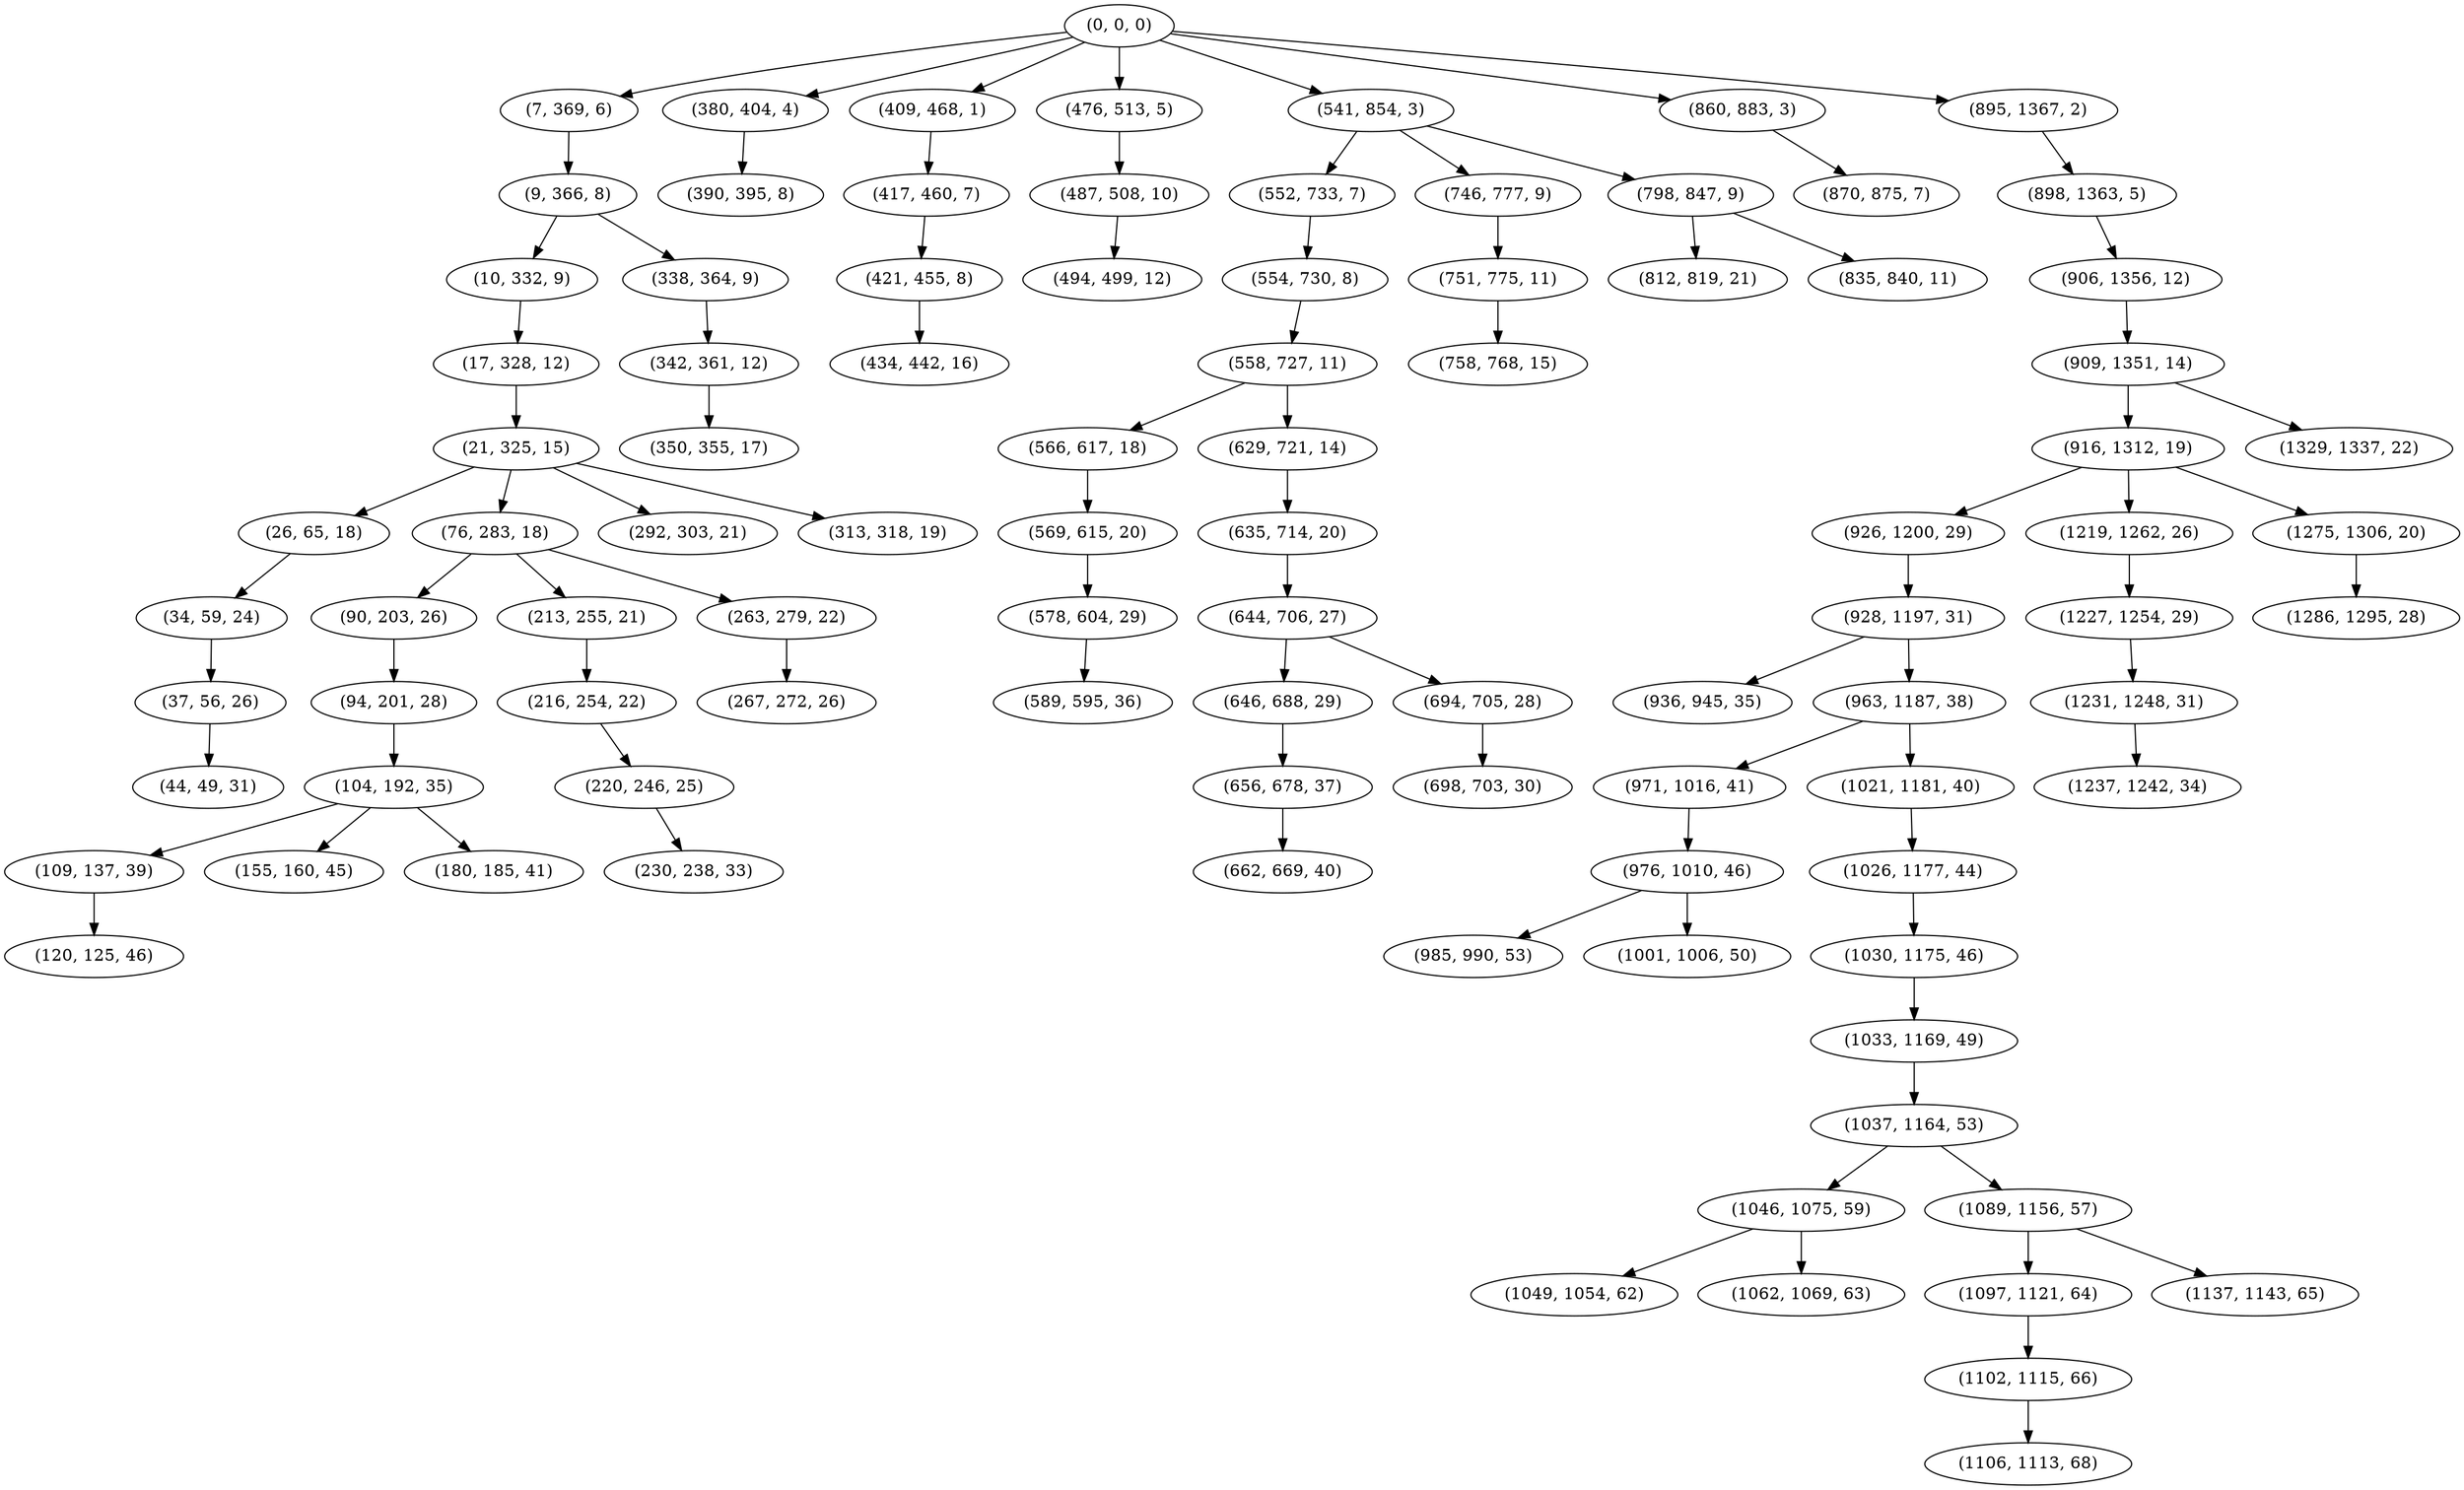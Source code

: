 digraph tree {
    "(0, 0, 0)";
    "(7, 369, 6)";
    "(9, 366, 8)";
    "(10, 332, 9)";
    "(17, 328, 12)";
    "(21, 325, 15)";
    "(26, 65, 18)";
    "(34, 59, 24)";
    "(37, 56, 26)";
    "(44, 49, 31)";
    "(76, 283, 18)";
    "(90, 203, 26)";
    "(94, 201, 28)";
    "(104, 192, 35)";
    "(109, 137, 39)";
    "(120, 125, 46)";
    "(155, 160, 45)";
    "(180, 185, 41)";
    "(213, 255, 21)";
    "(216, 254, 22)";
    "(220, 246, 25)";
    "(230, 238, 33)";
    "(263, 279, 22)";
    "(267, 272, 26)";
    "(292, 303, 21)";
    "(313, 318, 19)";
    "(338, 364, 9)";
    "(342, 361, 12)";
    "(350, 355, 17)";
    "(380, 404, 4)";
    "(390, 395, 8)";
    "(409, 468, 1)";
    "(417, 460, 7)";
    "(421, 455, 8)";
    "(434, 442, 16)";
    "(476, 513, 5)";
    "(487, 508, 10)";
    "(494, 499, 12)";
    "(541, 854, 3)";
    "(552, 733, 7)";
    "(554, 730, 8)";
    "(558, 727, 11)";
    "(566, 617, 18)";
    "(569, 615, 20)";
    "(578, 604, 29)";
    "(589, 595, 36)";
    "(629, 721, 14)";
    "(635, 714, 20)";
    "(644, 706, 27)";
    "(646, 688, 29)";
    "(656, 678, 37)";
    "(662, 669, 40)";
    "(694, 705, 28)";
    "(698, 703, 30)";
    "(746, 777, 9)";
    "(751, 775, 11)";
    "(758, 768, 15)";
    "(798, 847, 9)";
    "(812, 819, 21)";
    "(835, 840, 11)";
    "(860, 883, 3)";
    "(870, 875, 7)";
    "(895, 1367, 2)";
    "(898, 1363, 5)";
    "(906, 1356, 12)";
    "(909, 1351, 14)";
    "(916, 1312, 19)";
    "(926, 1200, 29)";
    "(928, 1197, 31)";
    "(936, 945, 35)";
    "(963, 1187, 38)";
    "(971, 1016, 41)";
    "(976, 1010, 46)";
    "(985, 990, 53)";
    "(1001, 1006, 50)";
    "(1021, 1181, 40)";
    "(1026, 1177, 44)";
    "(1030, 1175, 46)";
    "(1033, 1169, 49)";
    "(1037, 1164, 53)";
    "(1046, 1075, 59)";
    "(1049, 1054, 62)";
    "(1062, 1069, 63)";
    "(1089, 1156, 57)";
    "(1097, 1121, 64)";
    "(1102, 1115, 66)";
    "(1106, 1113, 68)";
    "(1137, 1143, 65)";
    "(1219, 1262, 26)";
    "(1227, 1254, 29)";
    "(1231, 1248, 31)";
    "(1237, 1242, 34)";
    "(1275, 1306, 20)";
    "(1286, 1295, 28)";
    "(1329, 1337, 22)";
    "(0, 0, 0)" -> "(7, 369, 6)";
    "(0, 0, 0)" -> "(380, 404, 4)";
    "(0, 0, 0)" -> "(409, 468, 1)";
    "(0, 0, 0)" -> "(476, 513, 5)";
    "(0, 0, 0)" -> "(541, 854, 3)";
    "(0, 0, 0)" -> "(860, 883, 3)";
    "(0, 0, 0)" -> "(895, 1367, 2)";
    "(7, 369, 6)" -> "(9, 366, 8)";
    "(9, 366, 8)" -> "(10, 332, 9)";
    "(9, 366, 8)" -> "(338, 364, 9)";
    "(10, 332, 9)" -> "(17, 328, 12)";
    "(17, 328, 12)" -> "(21, 325, 15)";
    "(21, 325, 15)" -> "(26, 65, 18)";
    "(21, 325, 15)" -> "(76, 283, 18)";
    "(21, 325, 15)" -> "(292, 303, 21)";
    "(21, 325, 15)" -> "(313, 318, 19)";
    "(26, 65, 18)" -> "(34, 59, 24)";
    "(34, 59, 24)" -> "(37, 56, 26)";
    "(37, 56, 26)" -> "(44, 49, 31)";
    "(76, 283, 18)" -> "(90, 203, 26)";
    "(76, 283, 18)" -> "(213, 255, 21)";
    "(76, 283, 18)" -> "(263, 279, 22)";
    "(90, 203, 26)" -> "(94, 201, 28)";
    "(94, 201, 28)" -> "(104, 192, 35)";
    "(104, 192, 35)" -> "(109, 137, 39)";
    "(104, 192, 35)" -> "(155, 160, 45)";
    "(104, 192, 35)" -> "(180, 185, 41)";
    "(109, 137, 39)" -> "(120, 125, 46)";
    "(213, 255, 21)" -> "(216, 254, 22)";
    "(216, 254, 22)" -> "(220, 246, 25)";
    "(220, 246, 25)" -> "(230, 238, 33)";
    "(263, 279, 22)" -> "(267, 272, 26)";
    "(338, 364, 9)" -> "(342, 361, 12)";
    "(342, 361, 12)" -> "(350, 355, 17)";
    "(380, 404, 4)" -> "(390, 395, 8)";
    "(409, 468, 1)" -> "(417, 460, 7)";
    "(417, 460, 7)" -> "(421, 455, 8)";
    "(421, 455, 8)" -> "(434, 442, 16)";
    "(476, 513, 5)" -> "(487, 508, 10)";
    "(487, 508, 10)" -> "(494, 499, 12)";
    "(541, 854, 3)" -> "(552, 733, 7)";
    "(541, 854, 3)" -> "(746, 777, 9)";
    "(541, 854, 3)" -> "(798, 847, 9)";
    "(552, 733, 7)" -> "(554, 730, 8)";
    "(554, 730, 8)" -> "(558, 727, 11)";
    "(558, 727, 11)" -> "(566, 617, 18)";
    "(558, 727, 11)" -> "(629, 721, 14)";
    "(566, 617, 18)" -> "(569, 615, 20)";
    "(569, 615, 20)" -> "(578, 604, 29)";
    "(578, 604, 29)" -> "(589, 595, 36)";
    "(629, 721, 14)" -> "(635, 714, 20)";
    "(635, 714, 20)" -> "(644, 706, 27)";
    "(644, 706, 27)" -> "(646, 688, 29)";
    "(644, 706, 27)" -> "(694, 705, 28)";
    "(646, 688, 29)" -> "(656, 678, 37)";
    "(656, 678, 37)" -> "(662, 669, 40)";
    "(694, 705, 28)" -> "(698, 703, 30)";
    "(746, 777, 9)" -> "(751, 775, 11)";
    "(751, 775, 11)" -> "(758, 768, 15)";
    "(798, 847, 9)" -> "(812, 819, 21)";
    "(798, 847, 9)" -> "(835, 840, 11)";
    "(860, 883, 3)" -> "(870, 875, 7)";
    "(895, 1367, 2)" -> "(898, 1363, 5)";
    "(898, 1363, 5)" -> "(906, 1356, 12)";
    "(906, 1356, 12)" -> "(909, 1351, 14)";
    "(909, 1351, 14)" -> "(916, 1312, 19)";
    "(909, 1351, 14)" -> "(1329, 1337, 22)";
    "(916, 1312, 19)" -> "(926, 1200, 29)";
    "(916, 1312, 19)" -> "(1219, 1262, 26)";
    "(916, 1312, 19)" -> "(1275, 1306, 20)";
    "(926, 1200, 29)" -> "(928, 1197, 31)";
    "(928, 1197, 31)" -> "(936, 945, 35)";
    "(928, 1197, 31)" -> "(963, 1187, 38)";
    "(963, 1187, 38)" -> "(971, 1016, 41)";
    "(963, 1187, 38)" -> "(1021, 1181, 40)";
    "(971, 1016, 41)" -> "(976, 1010, 46)";
    "(976, 1010, 46)" -> "(985, 990, 53)";
    "(976, 1010, 46)" -> "(1001, 1006, 50)";
    "(1021, 1181, 40)" -> "(1026, 1177, 44)";
    "(1026, 1177, 44)" -> "(1030, 1175, 46)";
    "(1030, 1175, 46)" -> "(1033, 1169, 49)";
    "(1033, 1169, 49)" -> "(1037, 1164, 53)";
    "(1037, 1164, 53)" -> "(1046, 1075, 59)";
    "(1037, 1164, 53)" -> "(1089, 1156, 57)";
    "(1046, 1075, 59)" -> "(1049, 1054, 62)";
    "(1046, 1075, 59)" -> "(1062, 1069, 63)";
    "(1089, 1156, 57)" -> "(1097, 1121, 64)";
    "(1089, 1156, 57)" -> "(1137, 1143, 65)";
    "(1097, 1121, 64)" -> "(1102, 1115, 66)";
    "(1102, 1115, 66)" -> "(1106, 1113, 68)";
    "(1219, 1262, 26)" -> "(1227, 1254, 29)";
    "(1227, 1254, 29)" -> "(1231, 1248, 31)";
    "(1231, 1248, 31)" -> "(1237, 1242, 34)";
    "(1275, 1306, 20)" -> "(1286, 1295, 28)";
}
